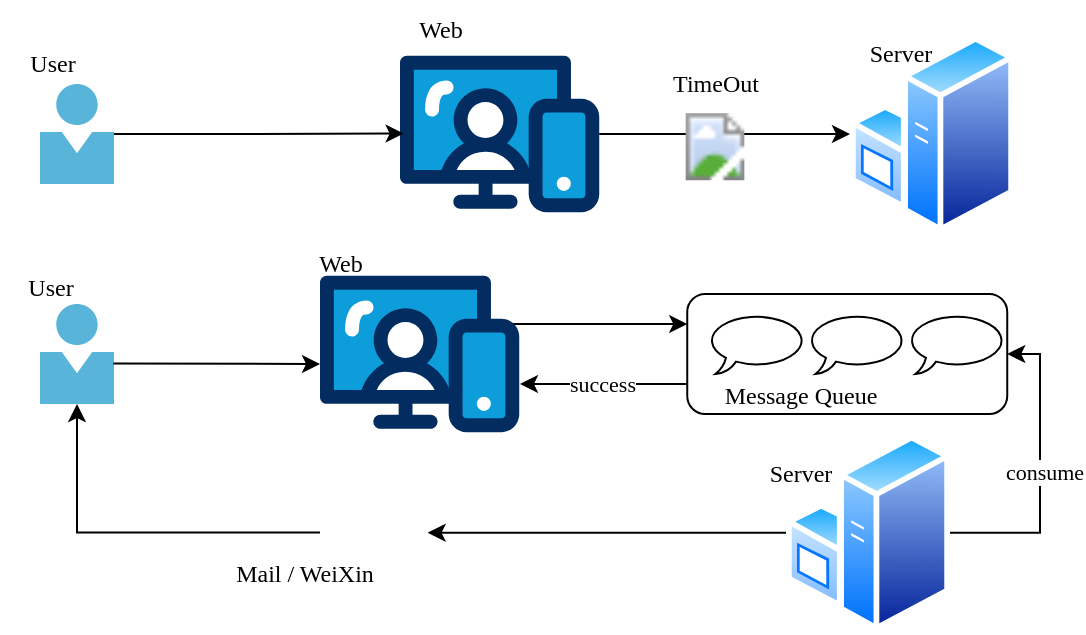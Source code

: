 <mxfile version="26.0.14">
  <diagram name="第 1 页" id="G1BfPoWI4JrDpHa8mWjd">
    <mxGraphModel dx="681" dy="450" grid="1" gridSize="10" guides="1" tooltips="1" connect="1" arrows="1" fold="1" page="1" pageScale="1" pageWidth="827" pageHeight="1169" math="0" shadow="0">
      <root>
        <mxCell id="0" />
        <mxCell id="1" parent="0" />
        <mxCell id="dLHL3U_KZ0gCc7iix6O0-5" value="" style="image;sketch=0;aspect=fixed;html=1;points=[];align=center;fontSize=12;image=img/lib/mscae/Person.svg;fontFamily=Times New Roman;" vertex="1" parent="1">
          <mxGeometry x="130" y="200" width="37" height="50" as="geometry" />
        </mxCell>
        <mxCell id="dLHL3U_KZ0gCc7iix6O0-8" value="" style="image;sketch=0;aspect=fixed;html=1;points=[];align=center;fontSize=12;image=img/lib/mscae/Person.svg;fontFamily=Times New Roman;" vertex="1" parent="1">
          <mxGeometry x="130" y="310" width="37" height="50" as="geometry" />
        </mxCell>
        <mxCell id="dLHL3U_KZ0gCc7iix6O0-12" style="edgeStyle=orthogonalEdgeStyle;rounded=0;orthogonalLoop=1;jettySize=auto;html=1;fontFamily=Times New Roman;" edge="1" parent="1" source="dLHL3U_KZ0gCc7iix6O0-9" target="dLHL3U_KZ0gCc7iix6O0-10">
          <mxGeometry relative="1" as="geometry" />
        </mxCell>
        <mxCell id="dLHL3U_KZ0gCc7iix6O0-9" value="" style="verticalLabelPosition=bottom;aspect=fixed;html=1;shape=mxgraph.salesforce.web;fontFamily=Times New Roman;" vertex="1" parent="1">
          <mxGeometry x="310" y="185.65" width="99.62" height="78.7" as="geometry" />
        </mxCell>
        <mxCell id="dLHL3U_KZ0gCc7iix6O0-10" value="" style="image;aspect=fixed;perimeter=ellipsePerimeter;html=1;align=center;shadow=0;dashed=0;spacingTop=3;image=img/lib/active_directory/windows_server.svg;fontFamily=Times New Roman;" vertex="1" parent="1">
          <mxGeometry x="535" y="175" width="82" height="100" as="geometry" />
        </mxCell>
        <mxCell id="dLHL3U_KZ0gCc7iix6O0-11" style="edgeStyle=orthogonalEdgeStyle;rounded=0;orthogonalLoop=1;jettySize=auto;html=1;entryX=0.018;entryY=0.497;entryDx=0;entryDy=0;entryPerimeter=0;fontFamily=Times New Roman;" edge="1" parent="1" source="dLHL3U_KZ0gCc7iix6O0-5" target="dLHL3U_KZ0gCc7iix6O0-9">
          <mxGeometry relative="1" as="geometry" />
        </mxCell>
        <mxCell id="dLHL3U_KZ0gCc7iix6O0-13" value="User" style="text;html=1;align=center;verticalAlign=middle;resizable=0;points=[];autosize=1;strokeColor=none;fillColor=none;fontFamily=Times New Roman;" vertex="1" parent="1">
          <mxGeometry x="111" y="175" width="50" height="30" as="geometry" />
        </mxCell>
        <mxCell id="dLHL3U_KZ0gCc7iix6O0-14" value="Web" style="text;html=1;align=center;verticalAlign=middle;resizable=0;points=[];autosize=1;strokeColor=none;fillColor=none;fontFamily=Times New Roman;" vertex="1" parent="1">
          <mxGeometry x="305" y="158" width="50" height="30" as="geometry" />
        </mxCell>
        <mxCell id="dLHL3U_KZ0gCc7iix6O0-15" value="Server" style="text;html=1;align=center;verticalAlign=middle;resizable=0;points=[];autosize=1;strokeColor=none;fillColor=none;fontFamily=Times New Roman;" vertex="1" parent="1">
          <mxGeometry x="535" y="170" width="50" height="30" as="geometry" />
        </mxCell>
        <mxCell id="dLHL3U_KZ0gCc7iix6O0-16" value="User" style="text;html=1;align=center;verticalAlign=middle;resizable=0;points=[];autosize=1;strokeColor=none;fillColor=none;fontFamily=Times New Roman;" vertex="1" parent="1">
          <mxGeometry x="110" y="287" width="50" height="30" as="geometry" />
        </mxCell>
        <mxCell id="dLHL3U_KZ0gCc7iix6O0-26" style="rounded=0;orthogonalLoop=1;jettySize=auto;html=1;entryX=0;entryY=0.25;entryDx=0;entryDy=0;fontFamily=Times New Roman;" edge="1" parent="1" target="dLHL3U_KZ0gCc7iix6O0-19">
          <mxGeometry relative="1" as="geometry">
            <mxPoint x="330" y="320" as="sourcePoint" />
            <mxPoint x="381" y="321" as="targetPoint" />
          </mxGeometry>
        </mxCell>
        <mxCell id="dLHL3U_KZ0gCc7iix6O0-17" value="" style="verticalLabelPosition=bottom;aspect=fixed;html=1;shape=mxgraph.salesforce.web;fontFamily=Times New Roman;" vertex="1" parent="1">
          <mxGeometry x="270" y="295.65" width="99.62" height="78.7" as="geometry" />
        </mxCell>
        <mxCell id="dLHL3U_KZ0gCc7iix6O0-18" style="rounded=0;orthogonalLoop=1;jettySize=auto;html=1;exitX=0.992;exitY=0.595;exitDx=0;exitDy=0;exitPerimeter=0;fontFamily=Times New Roman;" edge="1" parent="1" source="dLHL3U_KZ0gCc7iix6O0-8">
          <mxGeometry relative="1" as="geometry">
            <mxPoint x="270" y="340" as="targetPoint" />
          </mxGeometry>
        </mxCell>
        <mxCell id="dLHL3U_KZ0gCc7iix6O0-25" value="" style="group;fontFamily=Times New Roman;" vertex="1" connectable="0" parent="1">
          <mxGeometry x="453.62" y="305" width="160" height="66" as="geometry" />
        </mxCell>
        <mxCell id="dLHL3U_KZ0gCc7iix6O0-19" value="" style="rounded=1;whiteSpace=wrap;html=1;fontFamily=Times New Roman;" vertex="1" parent="dLHL3U_KZ0gCc7iix6O0-25">
          <mxGeometry width="160" height="60" as="geometry" />
        </mxCell>
        <mxCell id="dLHL3U_KZ0gCc7iix6O0-20" value="" style="whiteSpace=wrap;html=1;shape=mxgraph.basic.oval_callout;fontFamily=Times New Roman;" vertex="1" parent="dLHL3U_KZ0gCc7iix6O0-25">
          <mxGeometry x="10" y="10" width="50" height="30" as="geometry" />
        </mxCell>
        <mxCell id="dLHL3U_KZ0gCc7iix6O0-21" value="" style="whiteSpace=wrap;html=1;shape=mxgraph.basic.oval_callout;fontFamily=Times New Roman;" vertex="1" parent="dLHL3U_KZ0gCc7iix6O0-25">
          <mxGeometry x="110" y="10" width="50" height="30" as="geometry" />
        </mxCell>
        <mxCell id="dLHL3U_KZ0gCc7iix6O0-22" value="" style="whiteSpace=wrap;html=1;shape=mxgraph.basic.oval_callout;fontFamily=Times New Roman;" vertex="1" parent="dLHL3U_KZ0gCc7iix6O0-25">
          <mxGeometry x="60" y="10" width="50" height="30" as="geometry" />
        </mxCell>
        <mxCell id="dLHL3U_KZ0gCc7iix6O0-23" value="&amp;nbsp;Message Queue" style="text;html=1;align=center;verticalAlign=middle;whiteSpace=wrap;rounded=0;fontFamily=Times New Roman;" vertex="1" parent="dLHL3U_KZ0gCc7iix6O0-25">
          <mxGeometry x="3" y="36" width="104" height="30" as="geometry" />
        </mxCell>
        <mxCell id="dLHL3U_KZ0gCc7iix6O0-55" style="edgeStyle=orthogonalEdgeStyle;rounded=0;orthogonalLoop=1;jettySize=auto;html=1;entryX=1;entryY=0.5;entryDx=0;entryDy=0;fontFamily=Times New Roman;" edge="1" parent="1" source="dLHL3U_KZ0gCc7iix6O0-27" target="dLHL3U_KZ0gCc7iix6O0-54">
          <mxGeometry relative="1" as="geometry" />
        </mxCell>
        <mxCell id="dLHL3U_KZ0gCc7iix6O0-27" value="" style="image;aspect=fixed;perimeter=ellipsePerimeter;html=1;align=center;shadow=0;dashed=0;spacingTop=3;image=img/lib/active_directory/windows_server.svg;fontFamily=Times New Roman;" vertex="1" parent="1">
          <mxGeometry x="503" y="374.35" width="82" height="100" as="geometry" />
        </mxCell>
        <mxCell id="dLHL3U_KZ0gCc7iix6O0-28" style="rounded=0;orthogonalLoop=1;jettySize=auto;html=1;entryX=1;entryY=0.5;entryDx=0;entryDy=0;exitX=1;exitY=0.5;exitDx=0;exitDy=0;edgeStyle=orthogonalEdgeStyle;fontFamily=Times New Roman;" edge="1" parent="1" source="dLHL3U_KZ0gCc7iix6O0-27" target="dLHL3U_KZ0gCc7iix6O0-19">
          <mxGeometry relative="1" as="geometry">
            <mxPoint x="492" y="402" as="sourcePoint" />
            <Array as="points">
              <mxPoint x="630" y="424" />
              <mxPoint x="630" y="335" />
            </Array>
          </mxGeometry>
        </mxCell>
        <mxCell id="dLHL3U_KZ0gCc7iix6O0-35" value="consume" style="edgeLabel;html=1;align=center;verticalAlign=middle;resizable=0;points=[];fontFamily=Times New Roman;" vertex="1" connectable="0" parent="dLHL3U_KZ0gCc7iix6O0-28">
          <mxGeometry x="0.026" relative="1" as="geometry">
            <mxPoint x="2" y="2" as="offset" />
          </mxGeometry>
        </mxCell>
        <mxCell id="dLHL3U_KZ0gCc7iix6O0-30" value="Server" style="text;html=1;align=center;verticalAlign=middle;resizable=0;points=[];autosize=1;strokeColor=none;fillColor=none;fontFamily=Times New Roman;" vertex="1" parent="1">
          <mxGeometry x="485" y="380" width="50" height="30" as="geometry" />
        </mxCell>
        <mxCell id="dLHL3U_KZ0gCc7iix6O0-31" value="Web" style="text;html=1;align=center;verticalAlign=middle;resizable=0;points=[];autosize=1;strokeColor=none;fillColor=none;fontFamily=Times New Roman;" vertex="1" parent="1">
          <mxGeometry x="255" y="275" width="50" height="30" as="geometry" />
        </mxCell>
        <mxCell id="dLHL3U_KZ0gCc7iix6O0-48" style="rounded=0;orthogonalLoop=1;jettySize=auto;html=1;exitX=0;exitY=0.75;exitDx=0;exitDy=0;fontFamily=Times New Roman;" edge="1" parent="1" source="dLHL3U_KZ0gCc7iix6O0-19">
          <mxGeometry relative="1" as="geometry">
            <mxPoint x="392" y="350.06" as="sourcePoint" />
            <mxPoint x="370" y="350" as="targetPoint" />
          </mxGeometry>
        </mxCell>
        <mxCell id="dLHL3U_KZ0gCc7iix6O0-60" value="success" style="edgeLabel;html=1;align=center;verticalAlign=middle;resizable=0;points=[];fontFamily=Times New Roman;" vertex="1" connectable="0" parent="dLHL3U_KZ0gCc7iix6O0-48">
          <mxGeometry x="0.019" y="2" relative="1" as="geometry">
            <mxPoint y="-2" as="offset" />
          </mxGeometry>
        </mxCell>
        <mxCell id="dLHL3U_KZ0gCc7iix6O0-56" style="edgeStyle=orthogonalEdgeStyle;rounded=0;orthogonalLoop=1;jettySize=auto;html=1;fontFamily=Times New Roman;" edge="1" parent="1" source="dLHL3U_KZ0gCc7iix6O0-54" target="dLHL3U_KZ0gCc7iix6O0-8">
          <mxGeometry relative="1" as="geometry" />
        </mxCell>
        <mxCell id="dLHL3U_KZ0gCc7iix6O0-54" value="" style="shape=image;html=1;verticalAlign=top;verticalLabelPosition=bottom;labelBackgroundColor=#ffffff;imageAspect=0;aspect=fixed;image=https://cdn2.iconfinder.com/data/icons/font-awesome/1792/weixin-128.png;fontFamily=Times New Roman;" vertex="1" parent="1">
          <mxGeometry x="270.0" y="397.44" width="53.81" height="53.81" as="geometry" />
        </mxCell>
        <mxCell id="dLHL3U_KZ0gCc7iix6O0-57" value="Mail / WeiXin" style="text;html=1;align=center;verticalAlign=middle;whiteSpace=wrap;rounded=0;fontFamily=Times New Roman;" vertex="1" parent="1">
          <mxGeometry x="220" y="430" width="85" height="30" as="geometry" />
        </mxCell>
        <mxCell id="dLHL3U_KZ0gCc7iix6O0-58" value="" style="image;aspect=fixed;html=1;points=[];align=center;fontSize=12;image=img/lib/dynamics365/ProjectTimesheet.svg;fontFamily=Times New Roman;" vertex="1" parent="1">
          <mxGeometry x="450" y="214.58" width="35" height="33.54" as="geometry" />
        </mxCell>
        <mxCell id="dLHL3U_KZ0gCc7iix6O0-59" value="TimeOut" style="text;html=1;align=center;verticalAlign=middle;whiteSpace=wrap;rounded=0;fontFamily=Times New Roman;" vertex="1" parent="1">
          <mxGeometry x="438" y="185" width="60" height="30" as="geometry" />
        </mxCell>
      </root>
    </mxGraphModel>
  </diagram>
</mxfile>

